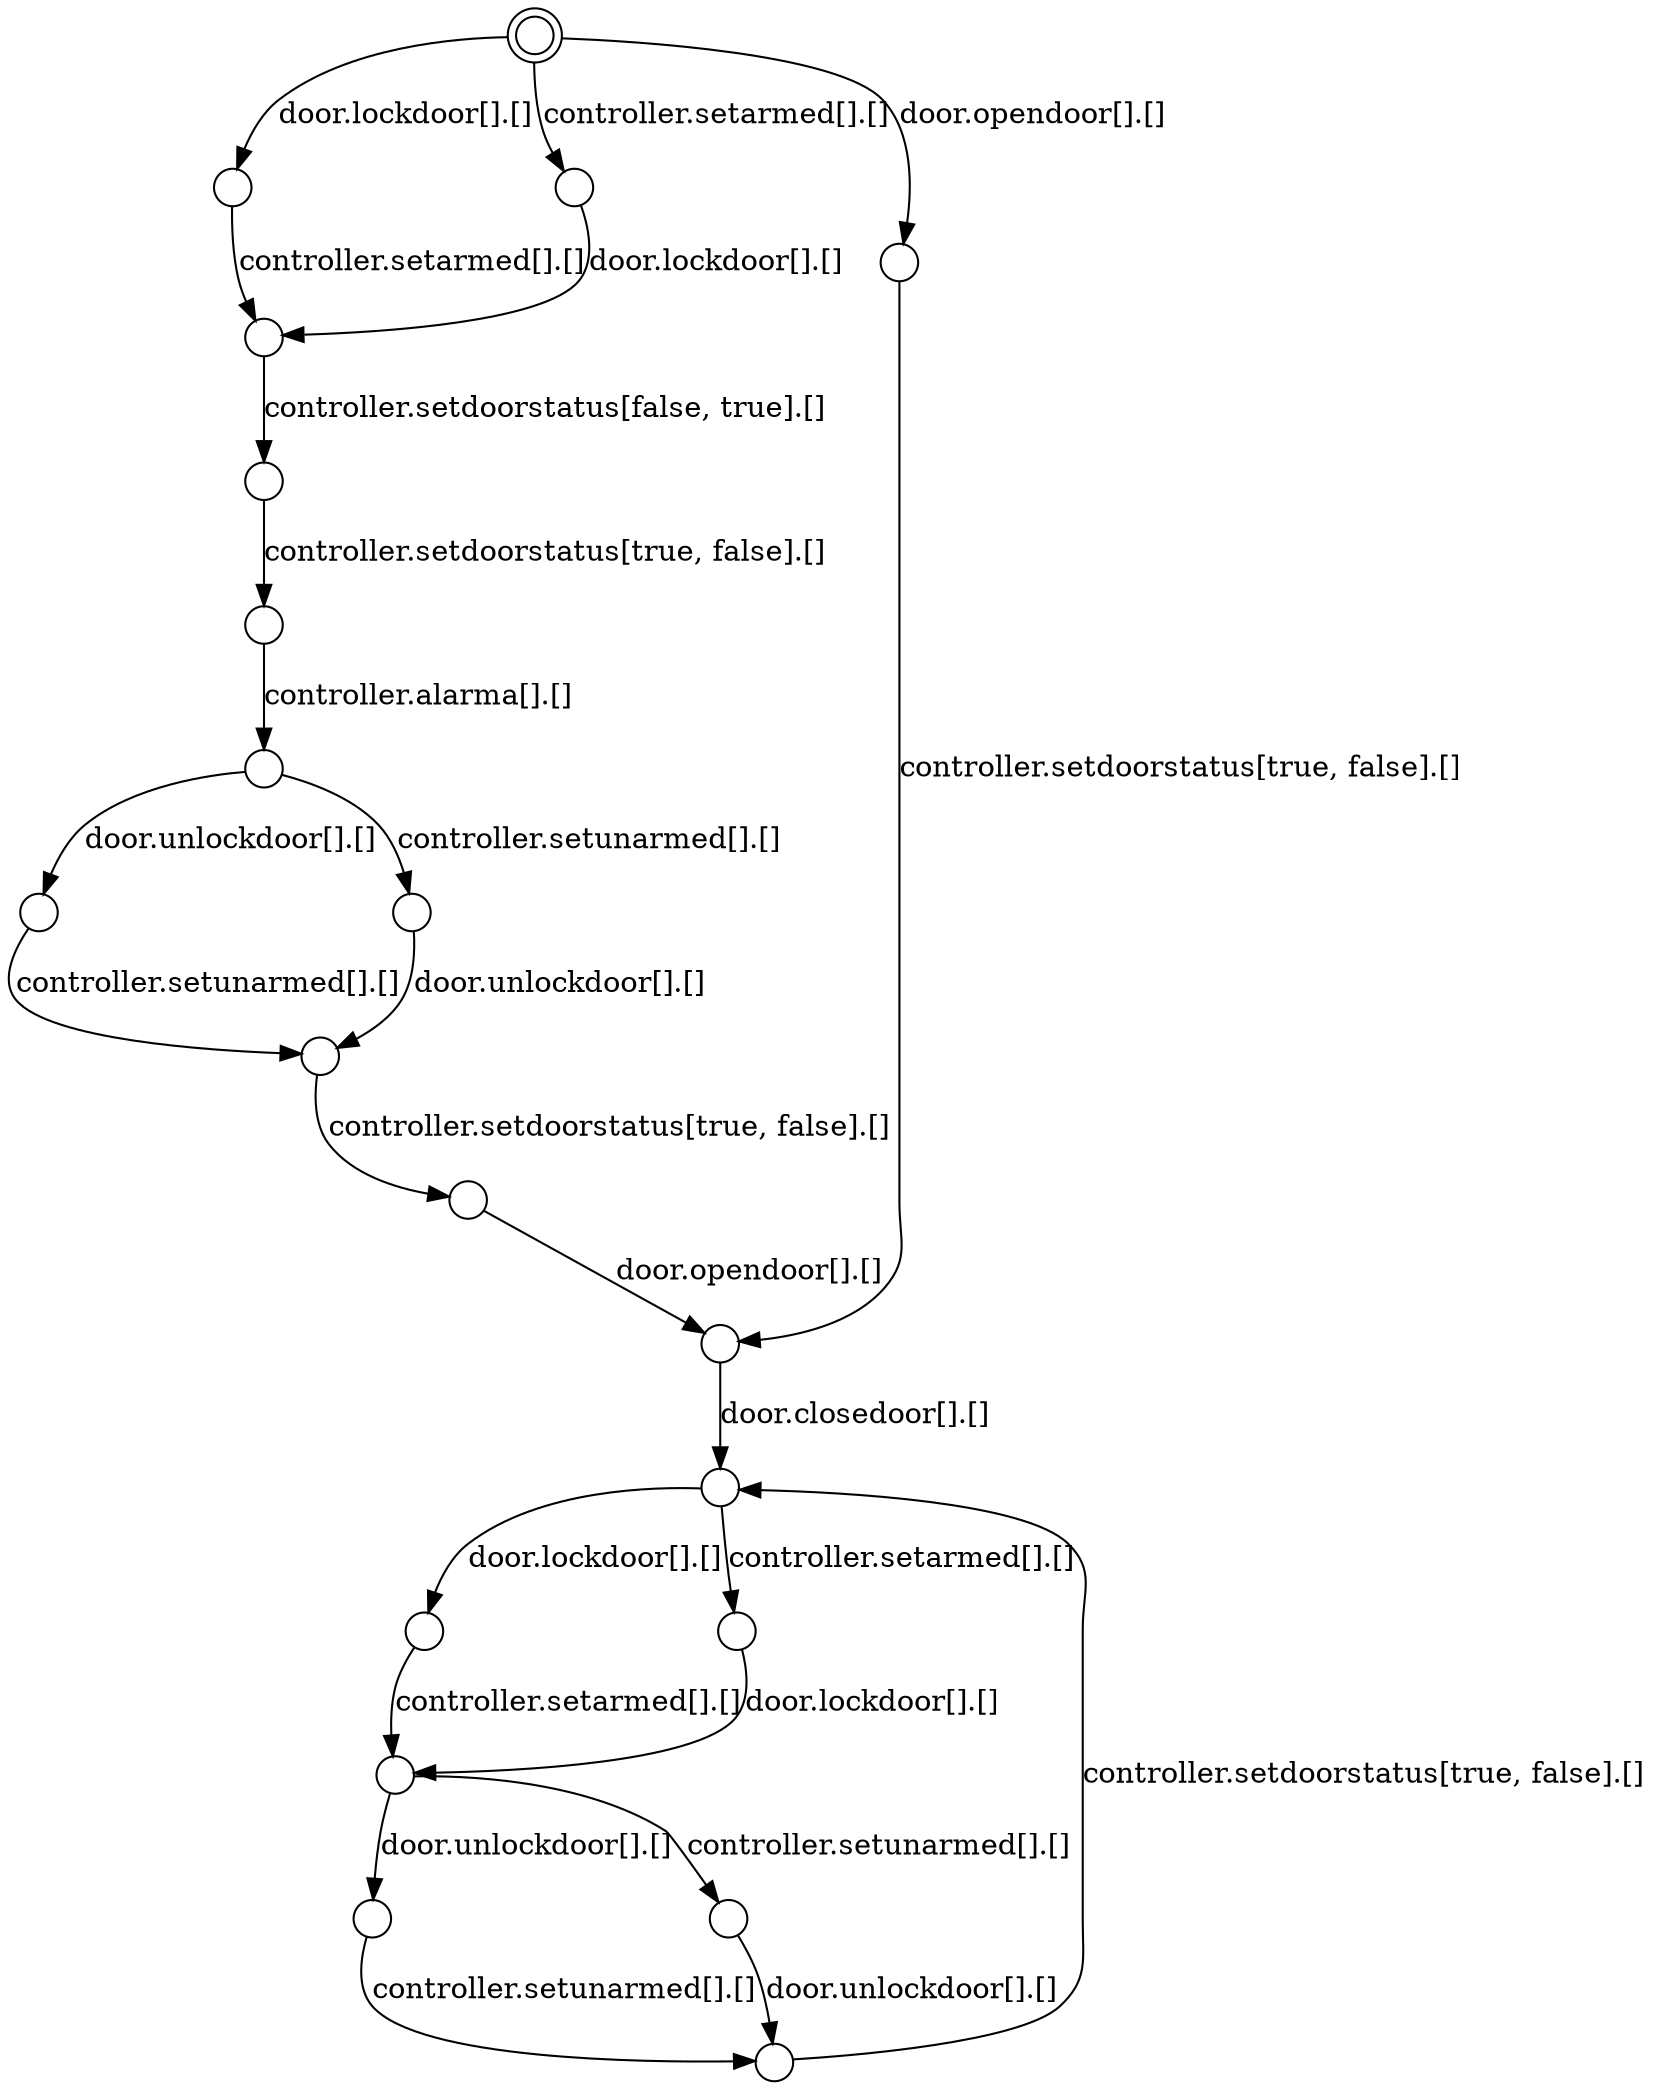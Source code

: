 digraph G {
center = TRUE;
mclimit = 10.0;
nodesep = 0.05;
node [ width=0.25, height=0.25, label="" ];
S0 [ peripheries=2 ];
S0
S1
S2
S3
S4
S5
S6
S7
S8
S9
S10
S11
S12
S13
S14
S15
S16
S17
S18
S19
S0 -> S15[label="door.opendoor[].[]"];
S0 -> S9[label="controller.setarmed[].[]"];
S0 -> S8[label="door.lockdoor[].[]"];
S1 -> S11[label="controller.setdoorstatus[true, false].[]"];
S2 -> S1[label="controller.setunarmed[].[]"];
S3 -> S1[label="door.unlockdoor[].[]"];
S4 -> S3[label="controller.setunarmed[].[]"];
S4 -> S2[label="door.unlockdoor[].[]"];
S5 -> S4[label="controller.alarma[].[]"];
S6 -> S5[label="controller.setdoorstatus[true, false].[]"];
S7 -> S6[label="controller.setdoorstatus[false, true].[]"];
S8 -> S7[label="controller.setarmed[].[]"];
S9 -> S7[label="door.lockdoor[].[]"];
S10 -> S16[label="controller.setarmed[].[]"];
S10 -> S13[label="door.lockdoor[].[]"];
S11 -> S14[label="door.opendoor[].[]"];
S12 -> S10[label="controller.setdoorstatus[true, false].[]"];
S13 -> S17[label="controller.setarmed[].[]"];
S14 -> S10[label="door.closedoor[].[]"];
S15 -> S14[label="controller.setdoorstatus[true, false].[]"];
S16 -> S17[label="door.lockdoor[].[]"];
S17 -> S19[label="controller.setunarmed[].[]"];
S17 -> S18[label="door.unlockdoor[].[]"];
S18 -> S12[label="controller.setunarmed[].[]"];
S19 -> S12[label="door.unlockdoor[].[]"];
}
